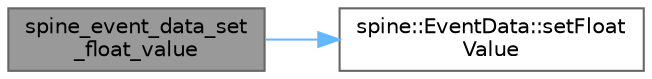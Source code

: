 digraph "spine_event_data_set_float_value"
{
 // LATEX_PDF_SIZE
  bgcolor="transparent";
  edge [fontname=Helvetica,fontsize=10,labelfontname=Helvetica,labelfontsize=10];
  node [fontname=Helvetica,fontsize=10,shape=box,height=0.2,width=0.4];
  rankdir="LR";
  Node1 [id="Node000001",label="spine_event_data_set\l_float_value",height=0.2,width=0.4,color="gray40", fillcolor="grey60", style="filled", fontcolor="black",tooltip=" "];
  Node1 -> Node2 [id="edge1_Node000001_Node000002",color="steelblue1",style="solid",tooltip=" "];
  Node2 [id="Node000002",label="spine::EventData::setFloat\lValue",height=0.2,width=0.4,color="grey40", fillcolor="white", style="filled",URL="$classspine_1_1_event_data.html#a0b1aec28f10295138b09c07915930448",tooltip=" "];
}
